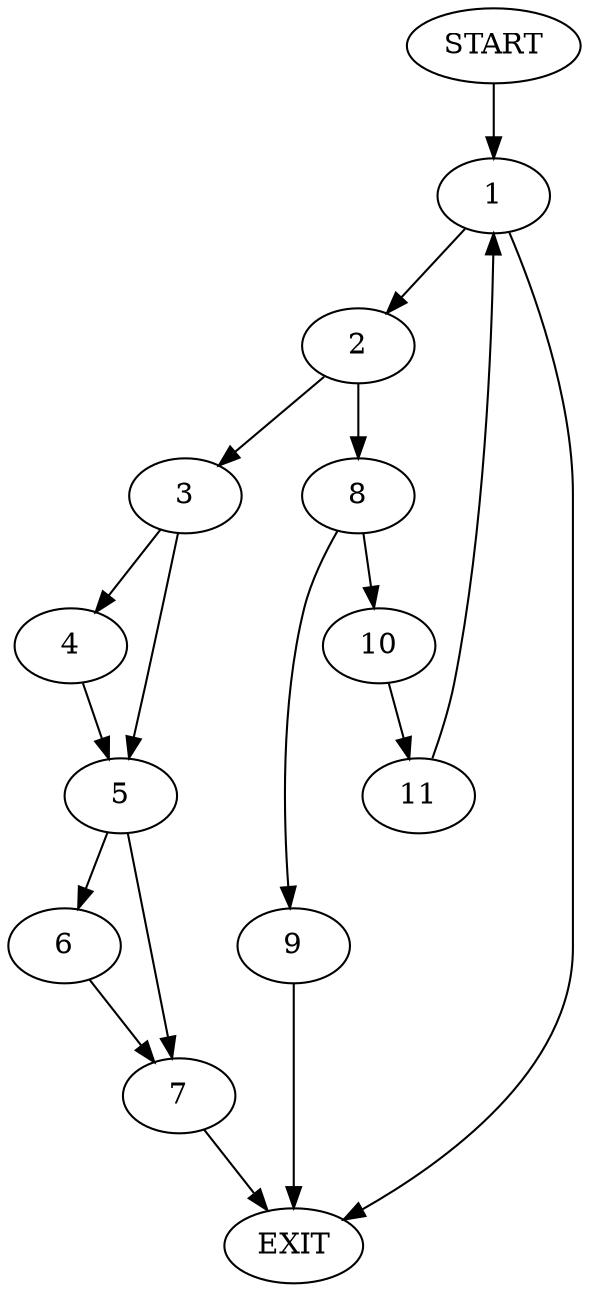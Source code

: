 digraph { 
0 [label="START"];
1;
2;
3;
4;
5;
6;
7;
8;
9;
10;
11;
12[label="EXIT"];
0 -> 1;
1 -> 2;
1 -> 12;
2 -> 3;
2 -> 8;
3 -> 4;
3 -> 5;
4 -> 5;
5 -> 6;
5 -> 7;
6 -> 7;
7 -> 12;
8 -> 9;
8 -> 10;
9 -> 12;
10 -> 11;
11 -> 1;
}